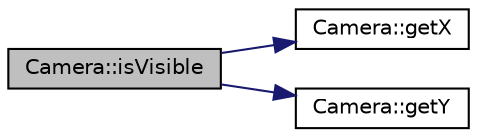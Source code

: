 digraph "Camera::isVisible"
{
  edge [fontname="Helvetica",fontsize="10",labelfontname="Helvetica",labelfontsize="10"];
  node [fontname="Helvetica",fontsize="10",shape=record];
  rankdir="LR";
  Node1 [label="Camera::isVisible",height=0.2,width=0.4,color="black", fillcolor="grey75", style="filled", fontcolor="black"];
  Node1 -> Node2 [color="midnightblue",fontsize="10",style="solid",fontname="Helvetica"];
  Node2 [label="Camera::getX",height=0.2,width=0.4,color="black", fillcolor="white", style="filled",URL="$class_camera.html#ac610adc3428b5bf3d94f355abeca953d"];
  Node1 -> Node3 [color="midnightblue",fontsize="10",style="solid",fontname="Helvetica"];
  Node3 [label="Camera::getY",height=0.2,width=0.4,color="black", fillcolor="white", style="filled",URL="$class_camera.html#ada87410869fe5a98f8477664ad2e25ac"];
}
